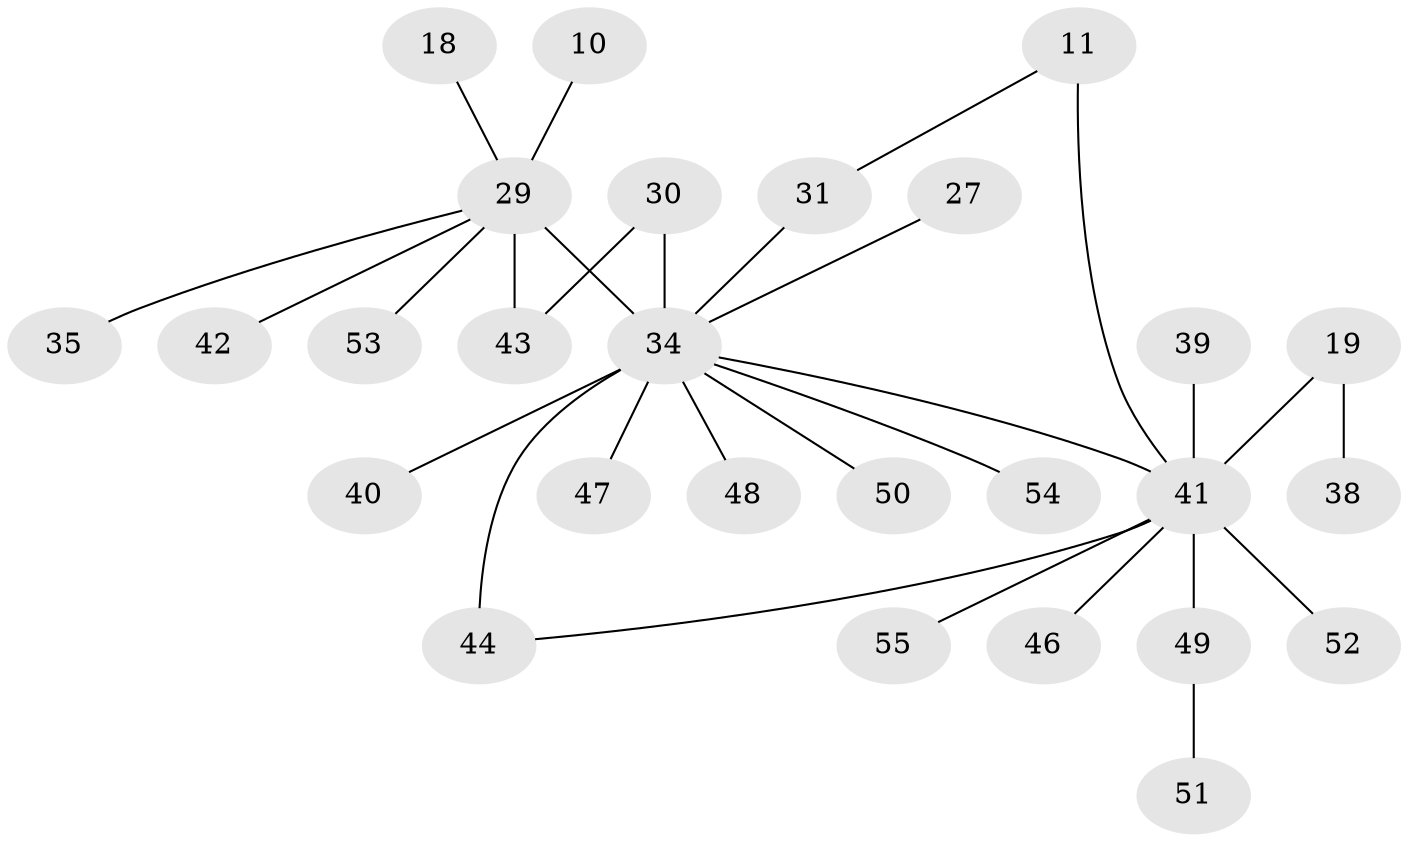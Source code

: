 // original degree distribution, {9: 0.01818181818181818, 16: 0.01818181818181818, 2: 0.32727272727272727, 4: 0.07272727272727272, 10: 0.03636363636363636, 3: 0.07272727272727272, 1: 0.4, 5: 0.05454545454545454}
// Generated by graph-tools (version 1.1) at 2025/50/03/04/25 21:50:15]
// undirected, 27 vertices, 29 edges
graph export_dot {
graph [start="1"]
  node [color=gray90,style=filled];
  10;
  11 [super="+4"];
  18 [super="+14"];
  19 [super="+13"];
  27;
  29 [super="+8"];
  30;
  31;
  34 [super="+16+23+25+26"];
  35;
  38;
  39 [super="+17"];
  40;
  41 [super="+15+20+22"];
  42;
  43 [super="+21"];
  44 [super="+28"];
  46 [super="+24"];
  47 [super="+45"];
  48;
  49 [super="+36+33+5+32+37"];
  50;
  51;
  52;
  53;
  54 [super="+12"];
  55;
  10 -- 29;
  11 -- 31;
  11 -- 41 [weight=2];
  18 -- 29;
  19 -- 38;
  19 -- 41 [weight=2];
  27 -- 34;
  29 -- 35;
  29 -- 53;
  29 -- 42;
  29 -- 34 [weight=5];
  29 -- 43 [weight=2];
  30 -- 34 [weight=3];
  30 -- 43;
  31 -- 34;
  34 -- 44 [weight=3];
  34 -- 40;
  34 -- 48;
  34 -- 50 [weight=2];
  34 -- 54;
  34 -- 47;
  34 -- 41;
  39 -- 41 [weight=2];
  41 -- 44;
  41 -- 46;
  41 -- 49 [weight=2];
  41 -- 52;
  41 -- 55;
  49 -- 51;
}
